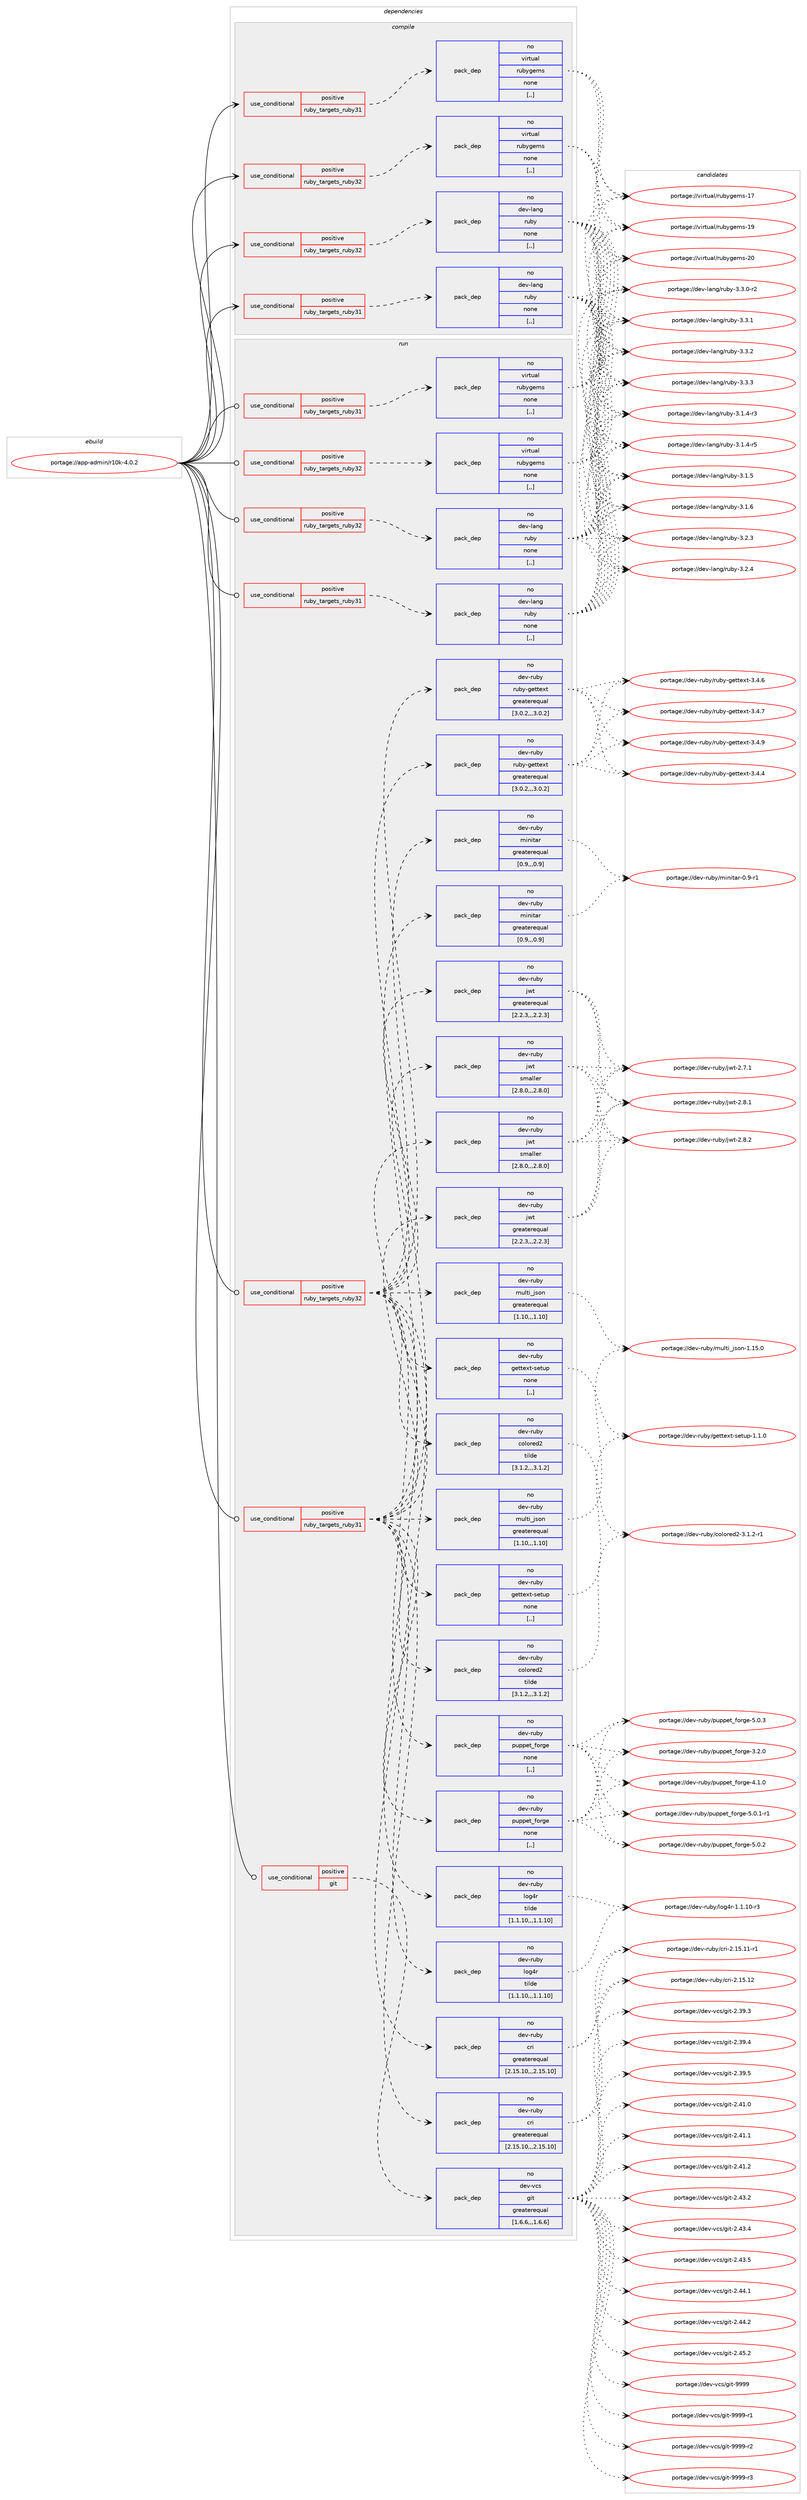 digraph prolog {

# *************
# Graph options
# *************

newrank=true;
concentrate=true;
compound=true;
graph [rankdir=LR,fontname=Helvetica,fontsize=10,ranksep=1.5];#, ranksep=2.5, nodesep=0.2];
edge  [arrowhead=vee];
node  [fontname=Helvetica,fontsize=10];

# **********
# The ebuild
# **********

subgraph cluster_leftcol {
color=gray;
rank=same;
label=<<i>ebuild</i>>;
id [label="portage://app-admin/r10k-4.0.2", color=red, width=4, href="../app-admin/r10k-4.0.2.svg"];
}

# ****************
# The dependencies
# ****************

subgraph cluster_midcol {
color=gray;
label=<<i>dependencies</i>>;
subgraph cluster_compile {
fillcolor="#eeeeee";
style=filled;
label=<<i>compile</i>>;
subgraph cond827 {
dependency3778 [label=<<TABLE BORDER="0" CELLBORDER="1" CELLSPACING="0" CELLPADDING="4"><TR><TD ROWSPAN="3" CELLPADDING="10">use_conditional</TD></TR><TR><TD>positive</TD></TR><TR><TD>ruby_targets_ruby31</TD></TR></TABLE>>, shape=none, color=red];
subgraph pack2933 {
dependency3779 [label=<<TABLE BORDER="0" CELLBORDER="1" CELLSPACING="0" CELLPADDING="4" WIDTH="220"><TR><TD ROWSPAN="6" CELLPADDING="30">pack_dep</TD></TR><TR><TD WIDTH="110">no</TD></TR><TR><TD>dev-lang</TD></TR><TR><TD>ruby</TD></TR><TR><TD>none</TD></TR><TR><TD>[,,]</TD></TR></TABLE>>, shape=none, color=blue];
}
dependency3778:e -> dependency3779:w [weight=20,style="dashed",arrowhead="vee"];
}
id:e -> dependency3778:w [weight=20,style="solid",arrowhead="vee"];
subgraph cond828 {
dependency3780 [label=<<TABLE BORDER="0" CELLBORDER="1" CELLSPACING="0" CELLPADDING="4"><TR><TD ROWSPAN="3" CELLPADDING="10">use_conditional</TD></TR><TR><TD>positive</TD></TR><TR><TD>ruby_targets_ruby31</TD></TR></TABLE>>, shape=none, color=red];
subgraph pack2934 {
dependency3781 [label=<<TABLE BORDER="0" CELLBORDER="1" CELLSPACING="0" CELLPADDING="4" WIDTH="220"><TR><TD ROWSPAN="6" CELLPADDING="30">pack_dep</TD></TR><TR><TD WIDTH="110">no</TD></TR><TR><TD>virtual</TD></TR><TR><TD>rubygems</TD></TR><TR><TD>none</TD></TR><TR><TD>[,,]</TD></TR></TABLE>>, shape=none, color=blue];
}
dependency3780:e -> dependency3781:w [weight=20,style="dashed",arrowhead="vee"];
}
id:e -> dependency3780:w [weight=20,style="solid",arrowhead="vee"];
subgraph cond829 {
dependency3782 [label=<<TABLE BORDER="0" CELLBORDER="1" CELLSPACING="0" CELLPADDING="4"><TR><TD ROWSPAN="3" CELLPADDING="10">use_conditional</TD></TR><TR><TD>positive</TD></TR><TR><TD>ruby_targets_ruby32</TD></TR></TABLE>>, shape=none, color=red];
subgraph pack2935 {
dependency3783 [label=<<TABLE BORDER="0" CELLBORDER="1" CELLSPACING="0" CELLPADDING="4" WIDTH="220"><TR><TD ROWSPAN="6" CELLPADDING="30">pack_dep</TD></TR><TR><TD WIDTH="110">no</TD></TR><TR><TD>dev-lang</TD></TR><TR><TD>ruby</TD></TR><TR><TD>none</TD></TR><TR><TD>[,,]</TD></TR></TABLE>>, shape=none, color=blue];
}
dependency3782:e -> dependency3783:w [weight=20,style="dashed",arrowhead="vee"];
}
id:e -> dependency3782:w [weight=20,style="solid",arrowhead="vee"];
subgraph cond830 {
dependency3784 [label=<<TABLE BORDER="0" CELLBORDER="1" CELLSPACING="0" CELLPADDING="4"><TR><TD ROWSPAN="3" CELLPADDING="10">use_conditional</TD></TR><TR><TD>positive</TD></TR><TR><TD>ruby_targets_ruby32</TD></TR></TABLE>>, shape=none, color=red];
subgraph pack2936 {
dependency3785 [label=<<TABLE BORDER="0" CELLBORDER="1" CELLSPACING="0" CELLPADDING="4" WIDTH="220"><TR><TD ROWSPAN="6" CELLPADDING="30">pack_dep</TD></TR><TR><TD WIDTH="110">no</TD></TR><TR><TD>virtual</TD></TR><TR><TD>rubygems</TD></TR><TR><TD>none</TD></TR><TR><TD>[,,]</TD></TR></TABLE>>, shape=none, color=blue];
}
dependency3784:e -> dependency3785:w [weight=20,style="dashed",arrowhead="vee"];
}
id:e -> dependency3784:w [weight=20,style="solid",arrowhead="vee"];
}
subgraph cluster_compileandrun {
fillcolor="#eeeeee";
style=filled;
label=<<i>compile and run</i>>;
}
subgraph cluster_run {
fillcolor="#eeeeee";
style=filled;
label=<<i>run</i>>;
subgraph cond831 {
dependency3786 [label=<<TABLE BORDER="0" CELLBORDER="1" CELLSPACING="0" CELLPADDING="4"><TR><TD ROWSPAN="3" CELLPADDING="10">use_conditional</TD></TR><TR><TD>positive</TD></TR><TR><TD>git</TD></TR></TABLE>>, shape=none, color=red];
subgraph pack2937 {
dependency3787 [label=<<TABLE BORDER="0" CELLBORDER="1" CELLSPACING="0" CELLPADDING="4" WIDTH="220"><TR><TD ROWSPAN="6" CELLPADDING="30">pack_dep</TD></TR><TR><TD WIDTH="110">no</TD></TR><TR><TD>dev-vcs</TD></TR><TR><TD>git</TD></TR><TR><TD>greaterequal</TD></TR><TR><TD>[1.6.6,,,1.6.6]</TD></TR></TABLE>>, shape=none, color=blue];
}
dependency3786:e -> dependency3787:w [weight=20,style="dashed",arrowhead="vee"];
}
id:e -> dependency3786:w [weight=20,style="solid",arrowhead="odot"];
subgraph cond832 {
dependency3788 [label=<<TABLE BORDER="0" CELLBORDER="1" CELLSPACING="0" CELLPADDING="4"><TR><TD ROWSPAN="3" CELLPADDING="10">use_conditional</TD></TR><TR><TD>positive</TD></TR><TR><TD>ruby_targets_ruby31</TD></TR></TABLE>>, shape=none, color=red];
subgraph pack2938 {
dependency3789 [label=<<TABLE BORDER="0" CELLBORDER="1" CELLSPACING="0" CELLPADDING="4" WIDTH="220"><TR><TD ROWSPAN="6" CELLPADDING="30">pack_dep</TD></TR><TR><TD WIDTH="110">no</TD></TR><TR><TD>dev-lang</TD></TR><TR><TD>ruby</TD></TR><TR><TD>none</TD></TR><TR><TD>[,,]</TD></TR></TABLE>>, shape=none, color=blue];
}
dependency3788:e -> dependency3789:w [weight=20,style="dashed",arrowhead="vee"];
}
id:e -> dependency3788:w [weight=20,style="solid",arrowhead="odot"];
subgraph cond833 {
dependency3790 [label=<<TABLE BORDER="0" CELLBORDER="1" CELLSPACING="0" CELLPADDING="4"><TR><TD ROWSPAN="3" CELLPADDING="10">use_conditional</TD></TR><TR><TD>positive</TD></TR><TR><TD>ruby_targets_ruby31</TD></TR></TABLE>>, shape=none, color=red];
subgraph pack2939 {
dependency3791 [label=<<TABLE BORDER="0" CELLBORDER="1" CELLSPACING="0" CELLPADDING="4" WIDTH="220"><TR><TD ROWSPAN="6" CELLPADDING="30">pack_dep</TD></TR><TR><TD WIDTH="110">no</TD></TR><TR><TD>dev-ruby</TD></TR><TR><TD>colored2</TD></TR><TR><TD>tilde</TD></TR><TR><TD>[3.1.2,,,3.1.2]</TD></TR></TABLE>>, shape=none, color=blue];
}
dependency3790:e -> dependency3791:w [weight=20,style="dashed",arrowhead="vee"];
subgraph pack2940 {
dependency3792 [label=<<TABLE BORDER="0" CELLBORDER="1" CELLSPACING="0" CELLPADDING="4" WIDTH="220"><TR><TD ROWSPAN="6" CELLPADDING="30">pack_dep</TD></TR><TR><TD WIDTH="110">no</TD></TR><TR><TD>dev-ruby</TD></TR><TR><TD>cri</TD></TR><TR><TD>greaterequal</TD></TR><TR><TD>[2.15.10,,,2.15.10]</TD></TR></TABLE>>, shape=none, color=blue];
}
dependency3790:e -> dependency3792:w [weight=20,style="dashed",arrowhead="vee"];
subgraph pack2941 {
dependency3793 [label=<<TABLE BORDER="0" CELLBORDER="1" CELLSPACING="0" CELLPADDING="4" WIDTH="220"><TR><TD ROWSPAN="6" CELLPADDING="30">pack_dep</TD></TR><TR><TD WIDTH="110">no</TD></TR><TR><TD>dev-ruby</TD></TR><TR><TD>gettext-setup</TD></TR><TR><TD>none</TD></TR><TR><TD>[,,]</TD></TR></TABLE>>, shape=none, color=blue];
}
dependency3790:e -> dependency3793:w [weight=20,style="dashed",arrowhead="vee"];
subgraph pack2942 {
dependency3794 [label=<<TABLE BORDER="0" CELLBORDER="1" CELLSPACING="0" CELLPADDING="4" WIDTH="220"><TR><TD ROWSPAN="6" CELLPADDING="30">pack_dep</TD></TR><TR><TD WIDTH="110">no</TD></TR><TR><TD>dev-ruby</TD></TR><TR><TD>jwt</TD></TR><TR><TD>greaterequal</TD></TR><TR><TD>[2.2.3,,,2.2.3]</TD></TR></TABLE>>, shape=none, color=blue];
}
dependency3790:e -> dependency3794:w [weight=20,style="dashed",arrowhead="vee"];
subgraph pack2943 {
dependency3795 [label=<<TABLE BORDER="0" CELLBORDER="1" CELLSPACING="0" CELLPADDING="4" WIDTH="220"><TR><TD ROWSPAN="6" CELLPADDING="30">pack_dep</TD></TR><TR><TD WIDTH="110">no</TD></TR><TR><TD>dev-ruby</TD></TR><TR><TD>jwt</TD></TR><TR><TD>smaller</TD></TR><TR><TD>[2.8.0,,,2.8.0]</TD></TR></TABLE>>, shape=none, color=blue];
}
dependency3790:e -> dependency3795:w [weight=20,style="dashed",arrowhead="vee"];
subgraph pack2944 {
dependency3796 [label=<<TABLE BORDER="0" CELLBORDER="1" CELLSPACING="0" CELLPADDING="4" WIDTH="220"><TR><TD ROWSPAN="6" CELLPADDING="30">pack_dep</TD></TR><TR><TD WIDTH="110">no</TD></TR><TR><TD>dev-ruby</TD></TR><TR><TD>ruby-gettext</TD></TR><TR><TD>greaterequal</TD></TR><TR><TD>[3.0.2,,,3.0.2]</TD></TR></TABLE>>, shape=none, color=blue];
}
dependency3790:e -> dependency3796:w [weight=20,style="dashed",arrowhead="vee"];
subgraph pack2945 {
dependency3797 [label=<<TABLE BORDER="0" CELLBORDER="1" CELLSPACING="0" CELLPADDING="4" WIDTH="220"><TR><TD ROWSPAN="6" CELLPADDING="30">pack_dep</TD></TR><TR><TD WIDTH="110">no</TD></TR><TR><TD>dev-ruby</TD></TR><TR><TD>log4r</TD></TR><TR><TD>tilde</TD></TR><TR><TD>[1.1.10,,,1.1.10]</TD></TR></TABLE>>, shape=none, color=blue];
}
dependency3790:e -> dependency3797:w [weight=20,style="dashed",arrowhead="vee"];
subgraph pack2946 {
dependency3798 [label=<<TABLE BORDER="0" CELLBORDER="1" CELLSPACING="0" CELLPADDING="4" WIDTH="220"><TR><TD ROWSPAN="6" CELLPADDING="30">pack_dep</TD></TR><TR><TD WIDTH="110">no</TD></TR><TR><TD>dev-ruby</TD></TR><TR><TD>minitar</TD></TR><TR><TD>greaterequal</TD></TR><TR><TD>[0.9,,,0.9]</TD></TR></TABLE>>, shape=none, color=blue];
}
dependency3790:e -> dependency3798:w [weight=20,style="dashed",arrowhead="vee"];
subgraph pack2947 {
dependency3799 [label=<<TABLE BORDER="0" CELLBORDER="1" CELLSPACING="0" CELLPADDING="4" WIDTH="220"><TR><TD ROWSPAN="6" CELLPADDING="30">pack_dep</TD></TR><TR><TD WIDTH="110">no</TD></TR><TR><TD>dev-ruby</TD></TR><TR><TD>multi_json</TD></TR><TR><TD>greaterequal</TD></TR><TR><TD>[1.10,,,1.10]</TD></TR></TABLE>>, shape=none, color=blue];
}
dependency3790:e -> dependency3799:w [weight=20,style="dashed",arrowhead="vee"];
subgraph pack2948 {
dependency3800 [label=<<TABLE BORDER="0" CELLBORDER="1" CELLSPACING="0" CELLPADDING="4" WIDTH="220"><TR><TD ROWSPAN="6" CELLPADDING="30">pack_dep</TD></TR><TR><TD WIDTH="110">no</TD></TR><TR><TD>dev-ruby</TD></TR><TR><TD>puppet_forge</TD></TR><TR><TD>none</TD></TR><TR><TD>[,,]</TD></TR></TABLE>>, shape=none, color=blue];
}
dependency3790:e -> dependency3800:w [weight=20,style="dashed",arrowhead="vee"];
}
id:e -> dependency3790:w [weight=20,style="solid",arrowhead="odot"];
subgraph cond834 {
dependency3801 [label=<<TABLE BORDER="0" CELLBORDER="1" CELLSPACING="0" CELLPADDING="4"><TR><TD ROWSPAN="3" CELLPADDING="10">use_conditional</TD></TR><TR><TD>positive</TD></TR><TR><TD>ruby_targets_ruby31</TD></TR></TABLE>>, shape=none, color=red];
subgraph pack2949 {
dependency3802 [label=<<TABLE BORDER="0" CELLBORDER="1" CELLSPACING="0" CELLPADDING="4" WIDTH="220"><TR><TD ROWSPAN="6" CELLPADDING="30">pack_dep</TD></TR><TR><TD WIDTH="110">no</TD></TR><TR><TD>virtual</TD></TR><TR><TD>rubygems</TD></TR><TR><TD>none</TD></TR><TR><TD>[,,]</TD></TR></TABLE>>, shape=none, color=blue];
}
dependency3801:e -> dependency3802:w [weight=20,style="dashed",arrowhead="vee"];
}
id:e -> dependency3801:w [weight=20,style="solid",arrowhead="odot"];
subgraph cond835 {
dependency3803 [label=<<TABLE BORDER="0" CELLBORDER="1" CELLSPACING="0" CELLPADDING="4"><TR><TD ROWSPAN="3" CELLPADDING="10">use_conditional</TD></TR><TR><TD>positive</TD></TR><TR><TD>ruby_targets_ruby32</TD></TR></TABLE>>, shape=none, color=red];
subgraph pack2950 {
dependency3804 [label=<<TABLE BORDER="0" CELLBORDER="1" CELLSPACING="0" CELLPADDING="4" WIDTH="220"><TR><TD ROWSPAN="6" CELLPADDING="30">pack_dep</TD></TR><TR><TD WIDTH="110">no</TD></TR><TR><TD>dev-lang</TD></TR><TR><TD>ruby</TD></TR><TR><TD>none</TD></TR><TR><TD>[,,]</TD></TR></TABLE>>, shape=none, color=blue];
}
dependency3803:e -> dependency3804:w [weight=20,style="dashed",arrowhead="vee"];
}
id:e -> dependency3803:w [weight=20,style="solid",arrowhead="odot"];
subgraph cond836 {
dependency3805 [label=<<TABLE BORDER="0" CELLBORDER="1" CELLSPACING="0" CELLPADDING="4"><TR><TD ROWSPAN="3" CELLPADDING="10">use_conditional</TD></TR><TR><TD>positive</TD></TR><TR><TD>ruby_targets_ruby32</TD></TR></TABLE>>, shape=none, color=red];
subgraph pack2951 {
dependency3806 [label=<<TABLE BORDER="0" CELLBORDER="1" CELLSPACING="0" CELLPADDING="4" WIDTH="220"><TR><TD ROWSPAN="6" CELLPADDING="30">pack_dep</TD></TR><TR><TD WIDTH="110">no</TD></TR><TR><TD>dev-ruby</TD></TR><TR><TD>colored2</TD></TR><TR><TD>tilde</TD></TR><TR><TD>[3.1.2,,,3.1.2]</TD></TR></TABLE>>, shape=none, color=blue];
}
dependency3805:e -> dependency3806:w [weight=20,style="dashed",arrowhead="vee"];
subgraph pack2952 {
dependency3807 [label=<<TABLE BORDER="0" CELLBORDER="1" CELLSPACING="0" CELLPADDING="4" WIDTH="220"><TR><TD ROWSPAN="6" CELLPADDING="30">pack_dep</TD></TR><TR><TD WIDTH="110">no</TD></TR><TR><TD>dev-ruby</TD></TR><TR><TD>cri</TD></TR><TR><TD>greaterequal</TD></TR><TR><TD>[2.15.10,,,2.15.10]</TD></TR></TABLE>>, shape=none, color=blue];
}
dependency3805:e -> dependency3807:w [weight=20,style="dashed",arrowhead="vee"];
subgraph pack2953 {
dependency3808 [label=<<TABLE BORDER="0" CELLBORDER="1" CELLSPACING="0" CELLPADDING="4" WIDTH="220"><TR><TD ROWSPAN="6" CELLPADDING="30">pack_dep</TD></TR><TR><TD WIDTH="110">no</TD></TR><TR><TD>dev-ruby</TD></TR><TR><TD>gettext-setup</TD></TR><TR><TD>none</TD></TR><TR><TD>[,,]</TD></TR></TABLE>>, shape=none, color=blue];
}
dependency3805:e -> dependency3808:w [weight=20,style="dashed",arrowhead="vee"];
subgraph pack2954 {
dependency3809 [label=<<TABLE BORDER="0" CELLBORDER="1" CELLSPACING="0" CELLPADDING="4" WIDTH="220"><TR><TD ROWSPAN="6" CELLPADDING="30">pack_dep</TD></TR><TR><TD WIDTH="110">no</TD></TR><TR><TD>dev-ruby</TD></TR><TR><TD>jwt</TD></TR><TR><TD>greaterequal</TD></TR><TR><TD>[2.2.3,,,2.2.3]</TD></TR></TABLE>>, shape=none, color=blue];
}
dependency3805:e -> dependency3809:w [weight=20,style="dashed",arrowhead="vee"];
subgraph pack2955 {
dependency3810 [label=<<TABLE BORDER="0" CELLBORDER="1" CELLSPACING="0" CELLPADDING="4" WIDTH="220"><TR><TD ROWSPAN="6" CELLPADDING="30">pack_dep</TD></TR><TR><TD WIDTH="110">no</TD></TR><TR><TD>dev-ruby</TD></TR><TR><TD>jwt</TD></TR><TR><TD>smaller</TD></TR><TR><TD>[2.8.0,,,2.8.0]</TD></TR></TABLE>>, shape=none, color=blue];
}
dependency3805:e -> dependency3810:w [weight=20,style="dashed",arrowhead="vee"];
subgraph pack2956 {
dependency3811 [label=<<TABLE BORDER="0" CELLBORDER="1" CELLSPACING="0" CELLPADDING="4" WIDTH="220"><TR><TD ROWSPAN="6" CELLPADDING="30">pack_dep</TD></TR><TR><TD WIDTH="110">no</TD></TR><TR><TD>dev-ruby</TD></TR><TR><TD>ruby-gettext</TD></TR><TR><TD>greaterequal</TD></TR><TR><TD>[3.0.2,,,3.0.2]</TD></TR></TABLE>>, shape=none, color=blue];
}
dependency3805:e -> dependency3811:w [weight=20,style="dashed",arrowhead="vee"];
subgraph pack2957 {
dependency3812 [label=<<TABLE BORDER="0" CELLBORDER="1" CELLSPACING="0" CELLPADDING="4" WIDTH="220"><TR><TD ROWSPAN="6" CELLPADDING="30">pack_dep</TD></TR><TR><TD WIDTH="110">no</TD></TR><TR><TD>dev-ruby</TD></TR><TR><TD>log4r</TD></TR><TR><TD>tilde</TD></TR><TR><TD>[1.1.10,,,1.1.10]</TD></TR></TABLE>>, shape=none, color=blue];
}
dependency3805:e -> dependency3812:w [weight=20,style="dashed",arrowhead="vee"];
subgraph pack2958 {
dependency3813 [label=<<TABLE BORDER="0" CELLBORDER="1" CELLSPACING="0" CELLPADDING="4" WIDTH="220"><TR><TD ROWSPAN="6" CELLPADDING="30">pack_dep</TD></TR><TR><TD WIDTH="110">no</TD></TR><TR><TD>dev-ruby</TD></TR><TR><TD>minitar</TD></TR><TR><TD>greaterequal</TD></TR><TR><TD>[0.9,,,0.9]</TD></TR></TABLE>>, shape=none, color=blue];
}
dependency3805:e -> dependency3813:w [weight=20,style="dashed",arrowhead="vee"];
subgraph pack2959 {
dependency3814 [label=<<TABLE BORDER="0" CELLBORDER="1" CELLSPACING="0" CELLPADDING="4" WIDTH="220"><TR><TD ROWSPAN="6" CELLPADDING="30">pack_dep</TD></TR><TR><TD WIDTH="110">no</TD></TR><TR><TD>dev-ruby</TD></TR><TR><TD>multi_json</TD></TR><TR><TD>greaterequal</TD></TR><TR><TD>[1.10,,,1.10]</TD></TR></TABLE>>, shape=none, color=blue];
}
dependency3805:e -> dependency3814:w [weight=20,style="dashed",arrowhead="vee"];
subgraph pack2960 {
dependency3815 [label=<<TABLE BORDER="0" CELLBORDER="1" CELLSPACING="0" CELLPADDING="4" WIDTH="220"><TR><TD ROWSPAN="6" CELLPADDING="30">pack_dep</TD></TR><TR><TD WIDTH="110">no</TD></TR><TR><TD>dev-ruby</TD></TR><TR><TD>puppet_forge</TD></TR><TR><TD>none</TD></TR><TR><TD>[,,]</TD></TR></TABLE>>, shape=none, color=blue];
}
dependency3805:e -> dependency3815:w [weight=20,style="dashed",arrowhead="vee"];
}
id:e -> dependency3805:w [weight=20,style="solid",arrowhead="odot"];
subgraph cond837 {
dependency3816 [label=<<TABLE BORDER="0" CELLBORDER="1" CELLSPACING="0" CELLPADDING="4"><TR><TD ROWSPAN="3" CELLPADDING="10">use_conditional</TD></TR><TR><TD>positive</TD></TR><TR><TD>ruby_targets_ruby32</TD></TR></TABLE>>, shape=none, color=red];
subgraph pack2961 {
dependency3817 [label=<<TABLE BORDER="0" CELLBORDER="1" CELLSPACING="0" CELLPADDING="4" WIDTH="220"><TR><TD ROWSPAN="6" CELLPADDING="30">pack_dep</TD></TR><TR><TD WIDTH="110">no</TD></TR><TR><TD>virtual</TD></TR><TR><TD>rubygems</TD></TR><TR><TD>none</TD></TR><TR><TD>[,,]</TD></TR></TABLE>>, shape=none, color=blue];
}
dependency3816:e -> dependency3817:w [weight=20,style="dashed",arrowhead="vee"];
}
id:e -> dependency3816:w [weight=20,style="solid",arrowhead="odot"];
}
}

# **************
# The candidates
# **************

subgraph cluster_choices {
rank=same;
color=gray;
label=<<i>candidates</i>>;

subgraph choice2933 {
color=black;
nodesep=1;
choice100101118451089711010347114117981214551464946524511451 [label="portage://dev-lang/ruby-3.1.4-r3", color=red, width=4,href="../dev-lang/ruby-3.1.4-r3.svg"];
choice100101118451089711010347114117981214551464946524511453 [label="portage://dev-lang/ruby-3.1.4-r5", color=red, width=4,href="../dev-lang/ruby-3.1.4-r5.svg"];
choice10010111845108971101034711411798121455146494653 [label="portage://dev-lang/ruby-3.1.5", color=red, width=4,href="../dev-lang/ruby-3.1.5.svg"];
choice10010111845108971101034711411798121455146494654 [label="portage://dev-lang/ruby-3.1.6", color=red, width=4,href="../dev-lang/ruby-3.1.6.svg"];
choice10010111845108971101034711411798121455146504651 [label="portage://dev-lang/ruby-3.2.3", color=red, width=4,href="../dev-lang/ruby-3.2.3.svg"];
choice10010111845108971101034711411798121455146504652 [label="portage://dev-lang/ruby-3.2.4", color=red, width=4,href="../dev-lang/ruby-3.2.4.svg"];
choice100101118451089711010347114117981214551465146484511450 [label="portage://dev-lang/ruby-3.3.0-r2", color=red, width=4,href="../dev-lang/ruby-3.3.0-r2.svg"];
choice10010111845108971101034711411798121455146514649 [label="portage://dev-lang/ruby-3.3.1", color=red, width=4,href="../dev-lang/ruby-3.3.1.svg"];
choice10010111845108971101034711411798121455146514650 [label="portage://dev-lang/ruby-3.3.2", color=red, width=4,href="../dev-lang/ruby-3.3.2.svg"];
choice10010111845108971101034711411798121455146514651 [label="portage://dev-lang/ruby-3.3.3", color=red, width=4,href="../dev-lang/ruby-3.3.3.svg"];
dependency3779:e -> choice100101118451089711010347114117981214551464946524511451:w [style=dotted,weight="100"];
dependency3779:e -> choice100101118451089711010347114117981214551464946524511453:w [style=dotted,weight="100"];
dependency3779:e -> choice10010111845108971101034711411798121455146494653:w [style=dotted,weight="100"];
dependency3779:e -> choice10010111845108971101034711411798121455146494654:w [style=dotted,weight="100"];
dependency3779:e -> choice10010111845108971101034711411798121455146504651:w [style=dotted,weight="100"];
dependency3779:e -> choice10010111845108971101034711411798121455146504652:w [style=dotted,weight="100"];
dependency3779:e -> choice100101118451089711010347114117981214551465146484511450:w [style=dotted,weight="100"];
dependency3779:e -> choice10010111845108971101034711411798121455146514649:w [style=dotted,weight="100"];
dependency3779:e -> choice10010111845108971101034711411798121455146514650:w [style=dotted,weight="100"];
dependency3779:e -> choice10010111845108971101034711411798121455146514651:w [style=dotted,weight="100"];
}
subgraph choice2934 {
color=black;
nodesep=1;
choice118105114116117971084711411798121103101109115454955 [label="portage://virtual/rubygems-17", color=red, width=4,href="../virtual/rubygems-17.svg"];
choice118105114116117971084711411798121103101109115454957 [label="portage://virtual/rubygems-19", color=red, width=4,href="../virtual/rubygems-19.svg"];
choice118105114116117971084711411798121103101109115455048 [label="portage://virtual/rubygems-20", color=red, width=4,href="../virtual/rubygems-20.svg"];
dependency3781:e -> choice118105114116117971084711411798121103101109115454955:w [style=dotted,weight="100"];
dependency3781:e -> choice118105114116117971084711411798121103101109115454957:w [style=dotted,weight="100"];
dependency3781:e -> choice118105114116117971084711411798121103101109115455048:w [style=dotted,weight="100"];
}
subgraph choice2935 {
color=black;
nodesep=1;
choice100101118451089711010347114117981214551464946524511451 [label="portage://dev-lang/ruby-3.1.4-r3", color=red, width=4,href="../dev-lang/ruby-3.1.4-r3.svg"];
choice100101118451089711010347114117981214551464946524511453 [label="portage://dev-lang/ruby-3.1.4-r5", color=red, width=4,href="../dev-lang/ruby-3.1.4-r5.svg"];
choice10010111845108971101034711411798121455146494653 [label="portage://dev-lang/ruby-3.1.5", color=red, width=4,href="../dev-lang/ruby-3.1.5.svg"];
choice10010111845108971101034711411798121455146494654 [label="portage://dev-lang/ruby-3.1.6", color=red, width=4,href="../dev-lang/ruby-3.1.6.svg"];
choice10010111845108971101034711411798121455146504651 [label="portage://dev-lang/ruby-3.2.3", color=red, width=4,href="../dev-lang/ruby-3.2.3.svg"];
choice10010111845108971101034711411798121455146504652 [label="portage://dev-lang/ruby-3.2.4", color=red, width=4,href="../dev-lang/ruby-3.2.4.svg"];
choice100101118451089711010347114117981214551465146484511450 [label="portage://dev-lang/ruby-3.3.0-r2", color=red, width=4,href="../dev-lang/ruby-3.3.0-r2.svg"];
choice10010111845108971101034711411798121455146514649 [label="portage://dev-lang/ruby-3.3.1", color=red, width=4,href="../dev-lang/ruby-3.3.1.svg"];
choice10010111845108971101034711411798121455146514650 [label="portage://dev-lang/ruby-3.3.2", color=red, width=4,href="../dev-lang/ruby-3.3.2.svg"];
choice10010111845108971101034711411798121455146514651 [label="portage://dev-lang/ruby-3.3.3", color=red, width=4,href="../dev-lang/ruby-3.3.3.svg"];
dependency3783:e -> choice100101118451089711010347114117981214551464946524511451:w [style=dotted,weight="100"];
dependency3783:e -> choice100101118451089711010347114117981214551464946524511453:w [style=dotted,weight="100"];
dependency3783:e -> choice10010111845108971101034711411798121455146494653:w [style=dotted,weight="100"];
dependency3783:e -> choice10010111845108971101034711411798121455146494654:w [style=dotted,weight="100"];
dependency3783:e -> choice10010111845108971101034711411798121455146504651:w [style=dotted,weight="100"];
dependency3783:e -> choice10010111845108971101034711411798121455146504652:w [style=dotted,weight="100"];
dependency3783:e -> choice100101118451089711010347114117981214551465146484511450:w [style=dotted,weight="100"];
dependency3783:e -> choice10010111845108971101034711411798121455146514649:w [style=dotted,weight="100"];
dependency3783:e -> choice10010111845108971101034711411798121455146514650:w [style=dotted,weight="100"];
dependency3783:e -> choice10010111845108971101034711411798121455146514651:w [style=dotted,weight="100"];
}
subgraph choice2936 {
color=black;
nodesep=1;
choice118105114116117971084711411798121103101109115454955 [label="portage://virtual/rubygems-17", color=red, width=4,href="../virtual/rubygems-17.svg"];
choice118105114116117971084711411798121103101109115454957 [label="portage://virtual/rubygems-19", color=red, width=4,href="../virtual/rubygems-19.svg"];
choice118105114116117971084711411798121103101109115455048 [label="portage://virtual/rubygems-20", color=red, width=4,href="../virtual/rubygems-20.svg"];
dependency3785:e -> choice118105114116117971084711411798121103101109115454955:w [style=dotted,weight="100"];
dependency3785:e -> choice118105114116117971084711411798121103101109115454957:w [style=dotted,weight="100"];
dependency3785:e -> choice118105114116117971084711411798121103101109115455048:w [style=dotted,weight="100"];
}
subgraph choice2937 {
color=black;
nodesep=1;
choice10010111845118991154710310511645504651574651 [label="portage://dev-vcs/git-2.39.3", color=red, width=4,href="../dev-vcs/git-2.39.3.svg"];
choice10010111845118991154710310511645504651574652 [label="portage://dev-vcs/git-2.39.4", color=red, width=4,href="../dev-vcs/git-2.39.4.svg"];
choice10010111845118991154710310511645504651574653 [label="portage://dev-vcs/git-2.39.5", color=red, width=4,href="../dev-vcs/git-2.39.5.svg"];
choice10010111845118991154710310511645504652494648 [label="portage://dev-vcs/git-2.41.0", color=red, width=4,href="../dev-vcs/git-2.41.0.svg"];
choice10010111845118991154710310511645504652494649 [label="portage://dev-vcs/git-2.41.1", color=red, width=4,href="../dev-vcs/git-2.41.1.svg"];
choice10010111845118991154710310511645504652494650 [label="portage://dev-vcs/git-2.41.2", color=red, width=4,href="../dev-vcs/git-2.41.2.svg"];
choice10010111845118991154710310511645504652514650 [label="portage://dev-vcs/git-2.43.2", color=red, width=4,href="../dev-vcs/git-2.43.2.svg"];
choice10010111845118991154710310511645504652514652 [label="portage://dev-vcs/git-2.43.4", color=red, width=4,href="../dev-vcs/git-2.43.4.svg"];
choice10010111845118991154710310511645504652514653 [label="portage://dev-vcs/git-2.43.5", color=red, width=4,href="../dev-vcs/git-2.43.5.svg"];
choice10010111845118991154710310511645504652524649 [label="portage://dev-vcs/git-2.44.1", color=red, width=4,href="../dev-vcs/git-2.44.1.svg"];
choice10010111845118991154710310511645504652524650 [label="portage://dev-vcs/git-2.44.2", color=red, width=4,href="../dev-vcs/git-2.44.2.svg"];
choice10010111845118991154710310511645504652534650 [label="portage://dev-vcs/git-2.45.2", color=red, width=4,href="../dev-vcs/git-2.45.2.svg"];
choice1001011184511899115471031051164557575757 [label="portage://dev-vcs/git-9999", color=red, width=4,href="../dev-vcs/git-9999.svg"];
choice10010111845118991154710310511645575757574511449 [label="portage://dev-vcs/git-9999-r1", color=red, width=4,href="../dev-vcs/git-9999-r1.svg"];
choice10010111845118991154710310511645575757574511450 [label="portage://dev-vcs/git-9999-r2", color=red, width=4,href="../dev-vcs/git-9999-r2.svg"];
choice10010111845118991154710310511645575757574511451 [label="portage://dev-vcs/git-9999-r3", color=red, width=4,href="../dev-vcs/git-9999-r3.svg"];
dependency3787:e -> choice10010111845118991154710310511645504651574651:w [style=dotted,weight="100"];
dependency3787:e -> choice10010111845118991154710310511645504651574652:w [style=dotted,weight="100"];
dependency3787:e -> choice10010111845118991154710310511645504651574653:w [style=dotted,weight="100"];
dependency3787:e -> choice10010111845118991154710310511645504652494648:w [style=dotted,weight="100"];
dependency3787:e -> choice10010111845118991154710310511645504652494649:w [style=dotted,weight="100"];
dependency3787:e -> choice10010111845118991154710310511645504652494650:w [style=dotted,weight="100"];
dependency3787:e -> choice10010111845118991154710310511645504652514650:w [style=dotted,weight="100"];
dependency3787:e -> choice10010111845118991154710310511645504652514652:w [style=dotted,weight="100"];
dependency3787:e -> choice10010111845118991154710310511645504652514653:w [style=dotted,weight="100"];
dependency3787:e -> choice10010111845118991154710310511645504652524649:w [style=dotted,weight="100"];
dependency3787:e -> choice10010111845118991154710310511645504652524650:w [style=dotted,weight="100"];
dependency3787:e -> choice10010111845118991154710310511645504652534650:w [style=dotted,weight="100"];
dependency3787:e -> choice1001011184511899115471031051164557575757:w [style=dotted,weight="100"];
dependency3787:e -> choice10010111845118991154710310511645575757574511449:w [style=dotted,weight="100"];
dependency3787:e -> choice10010111845118991154710310511645575757574511450:w [style=dotted,weight="100"];
dependency3787:e -> choice10010111845118991154710310511645575757574511451:w [style=dotted,weight="100"];
}
subgraph choice2938 {
color=black;
nodesep=1;
choice100101118451089711010347114117981214551464946524511451 [label="portage://dev-lang/ruby-3.1.4-r3", color=red, width=4,href="../dev-lang/ruby-3.1.4-r3.svg"];
choice100101118451089711010347114117981214551464946524511453 [label="portage://dev-lang/ruby-3.1.4-r5", color=red, width=4,href="../dev-lang/ruby-3.1.4-r5.svg"];
choice10010111845108971101034711411798121455146494653 [label="portage://dev-lang/ruby-3.1.5", color=red, width=4,href="../dev-lang/ruby-3.1.5.svg"];
choice10010111845108971101034711411798121455146494654 [label="portage://dev-lang/ruby-3.1.6", color=red, width=4,href="../dev-lang/ruby-3.1.6.svg"];
choice10010111845108971101034711411798121455146504651 [label="portage://dev-lang/ruby-3.2.3", color=red, width=4,href="../dev-lang/ruby-3.2.3.svg"];
choice10010111845108971101034711411798121455146504652 [label="portage://dev-lang/ruby-3.2.4", color=red, width=4,href="../dev-lang/ruby-3.2.4.svg"];
choice100101118451089711010347114117981214551465146484511450 [label="portage://dev-lang/ruby-3.3.0-r2", color=red, width=4,href="../dev-lang/ruby-3.3.0-r2.svg"];
choice10010111845108971101034711411798121455146514649 [label="portage://dev-lang/ruby-3.3.1", color=red, width=4,href="../dev-lang/ruby-3.3.1.svg"];
choice10010111845108971101034711411798121455146514650 [label="portage://dev-lang/ruby-3.3.2", color=red, width=4,href="../dev-lang/ruby-3.3.2.svg"];
choice10010111845108971101034711411798121455146514651 [label="portage://dev-lang/ruby-3.3.3", color=red, width=4,href="../dev-lang/ruby-3.3.3.svg"];
dependency3789:e -> choice100101118451089711010347114117981214551464946524511451:w [style=dotted,weight="100"];
dependency3789:e -> choice100101118451089711010347114117981214551464946524511453:w [style=dotted,weight="100"];
dependency3789:e -> choice10010111845108971101034711411798121455146494653:w [style=dotted,weight="100"];
dependency3789:e -> choice10010111845108971101034711411798121455146494654:w [style=dotted,weight="100"];
dependency3789:e -> choice10010111845108971101034711411798121455146504651:w [style=dotted,weight="100"];
dependency3789:e -> choice10010111845108971101034711411798121455146504652:w [style=dotted,weight="100"];
dependency3789:e -> choice100101118451089711010347114117981214551465146484511450:w [style=dotted,weight="100"];
dependency3789:e -> choice10010111845108971101034711411798121455146514649:w [style=dotted,weight="100"];
dependency3789:e -> choice10010111845108971101034711411798121455146514650:w [style=dotted,weight="100"];
dependency3789:e -> choice10010111845108971101034711411798121455146514651:w [style=dotted,weight="100"];
}
subgraph choice2939 {
color=black;
nodesep=1;
choice10010111845114117981214799111108111114101100504551464946504511449 [label="portage://dev-ruby/colored2-3.1.2-r1", color=red, width=4,href="../dev-ruby/colored2-3.1.2-r1.svg"];
dependency3791:e -> choice10010111845114117981214799111108111114101100504551464946504511449:w [style=dotted,weight="100"];
}
subgraph choice2940 {
color=black;
nodesep=1;
choice1001011184511411798121479911410545504649534649494511449 [label="portage://dev-ruby/cri-2.15.11-r1", color=red, width=4,href="../dev-ruby/cri-2.15.11-r1.svg"];
choice100101118451141179812147991141054550464953464950 [label="portage://dev-ruby/cri-2.15.12", color=red, width=4,href="../dev-ruby/cri-2.15.12.svg"];
dependency3792:e -> choice1001011184511411798121479911410545504649534649494511449:w [style=dotted,weight="100"];
dependency3792:e -> choice100101118451141179812147991141054550464953464950:w [style=dotted,weight="100"];
}
subgraph choice2941 {
color=black;
nodesep=1;
choice10010111845114117981214710310111611610112011645115101116117112454946494648 [label="portage://dev-ruby/gettext-setup-1.1.0", color=red, width=4,href="../dev-ruby/gettext-setup-1.1.0.svg"];
dependency3793:e -> choice10010111845114117981214710310111611610112011645115101116117112454946494648:w [style=dotted,weight="100"];
}
subgraph choice2942 {
color=black;
nodesep=1;
choice100101118451141179812147106119116455046554649 [label="portage://dev-ruby/jwt-2.7.1", color=red, width=4,href="../dev-ruby/jwt-2.7.1.svg"];
choice100101118451141179812147106119116455046564649 [label="portage://dev-ruby/jwt-2.8.1", color=red, width=4,href="../dev-ruby/jwt-2.8.1.svg"];
choice100101118451141179812147106119116455046564650 [label="portage://dev-ruby/jwt-2.8.2", color=red, width=4,href="../dev-ruby/jwt-2.8.2.svg"];
dependency3794:e -> choice100101118451141179812147106119116455046554649:w [style=dotted,weight="100"];
dependency3794:e -> choice100101118451141179812147106119116455046564649:w [style=dotted,weight="100"];
dependency3794:e -> choice100101118451141179812147106119116455046564650:w [style=dotted,weight="100"];
}
subgraph choice2943 {
color=black;
nodesep=1;
choice100101118451141179812147106119116455046554649 [label="portage://dev-ruby/jwt-2.7.1", color=red, width=4,href="../dev-ruby/jwt-2.7.1.svg"];
choice100101118451141179812147106119116455046564649 [label="portage://dev-ruby/jwt-2.8.1", color=red, width=4,href="../dev-ruby/jwt-2.8.1.svg"];
choice100101118451141179812147106119116455046564650 [label="portage://dev-ruby/jwt-2.8.2", color=red, width=4,href="../dev-ruby/jwt-2.8.2.svg"];
dependency3795:e -> choice100101118451141179812147106119116455046554649:w [style=dotted,weight="100"];
dependency3795:e -> choice100101118451141179812147106119116455046564649:w [style=dotted,weight="100"];
dependency3795:e -> choice100101118451141179812147106119116455046564650:w [style=dotted,weight="100"];
}
subgraph choice2944 {
color=black;
nodesep=1;
choice1001011184511411798121471141179812145103101116116101120116455146524652 [label="portage://dev-ruby/ruby-gettext-3.4.4", color=red, width=4,href="../dev-ruby/ruby-gettext-3.4.4.svg"];
choice1001011184511411798121471141179812145103101116116101120116455146524654 [label="portage://dev-ruby/ruby-gettext-3.4.6", color=red, width=4,href="../dev-ruby/ruby-gettext-3.4.6.svg"];
choice1001011184511411798121471141179812145103101116116101120116455146524655 [label="portage://dev-ruby/ruby-gettext-3.4.7", color=red, width=4,href="../dev-ruby/ruby-gettext-3.4.7.svg"];
choice1001011184511411798121471141179812145103101116116101120116455146524657 [label="portage://dev-ruby/ruby-gettext-3.4.9", color=red, width=4,href="../dev-ruby/ruby-gettext-3.4.9.svg"];
dependency3796:e -> choice1001011184511411798121471141179812145103101116116101120116455146524652:w [style=dotted,weight="100"];
dependency3796:e -> choice1001011184511411798121471141179812145103101116116101120116455146524654:w [style=dotted,weight="100"];
dependency3796:e -> choice1001011184511411798121471141179812145103101116116101120116455146524655:w [style=dotted,weight="100"];
dependency3796:e -> choice1001011184511411798121471141179812145103101116116101120116455146524657:w [style=dotted,weight="100"];
}
subgraph choice2945 {
color=black;
nodesep=1;
choice10010111845114117981214710811110352114454946494649484511451 [label="portage://dev-ruby/log4r-1.1.10-r3", color=red, width=4,href="../dev-ruby/log4r-1.1.10-r3.svg"];
dependency3797:e -> choice10010111845114117981214710811110352114454946494649484511451:w [style=dotted,weight="100"];
}
subgraph choice2946 {
color=black;
nodesep=1;
choice10010111845114117981214710910511010511697114454846574511449 [label="portage://dev-ruby/minitar-0.9-r1", color=red, width=4,href="../dev-ruby/minitar-0.9-r1.svg"];
dependency3798:e -> choice10010111845114117981214710910511010511697114454846574511449:w [style=dotted,weight="100"];
}
subgraph choice2947 {
color=black;
nodesep=1;
choice1001011184511411798121471091171081161059510611511111045494649534648 [label="portage://dev-ruby/multi_json-1.15.0", color=red, width=4,href="../dev-ruby/multi_json-1.15.0.svg"];
dependency3799:e -> choice1001011184511411798121471091171081161059510611511111045494649534648:w [style=dotted,weight="100"];
}
subgraph choice2948 {
color=black;
nodesep=1;
choice10010111845114117981214711211711211210111695102111114103101455146504648 [label="portage://dev-ruby/puppet_forge-3.2.0", color=red, width=4,href="../dev-ruby/puppet_forge-3.2.0.svg"];
choice10010111845114117981214711211711211210111695102111114103101455246494648 [label="portage://dev-ruby/puppet_forge-4.1.0", color=red, width=4,href="../dev-ruby/puppet_forge-4.1.0.svg"];
choice100101118451141179812147112117112112101116951021111141031014553464846494511449 [label="portage://dev-ruby/puppet_forge-5.0.1-r1", color=red, width=4,href="../dev-ruby/puppet_forge-5.0.1-r1.svg"];
choice10010111845114117981214711211711211210111695102111114103101455346484650 [label="portage://dev-ruby/puppet_forge-5.0.2", color=red, width=4,href="../dev-ruby/puppet_forge-5.0.2.svg"];
choice10010111845114117981214711211711211210111695102111114103101455346484651 [label="portage://dev-ruby/puppet_forge-5.0.3", color=red, width=4,href="../dev-ruby/puppet_forge-5.0.3.svg"];
dependency3800:e -> choice10010111845114117981214711211711211210111695102111114103101455146504648:w [style=dotted,weight="100"];
dependency3800:e -> choice10010111845114117981214711211711211210111695102111114103101455246494648:w [style=dotted,weight="100"];
dependency3800:e -> choice100101118451141179812147112117112112101116951021111141031014553464846494511449:w [style=dotted,weight="100"];
dependency3800:e -> choice10010111845114117981214711211711211210111695102111114103101455346484650:w [style=dotted,weight="100"];
dependency3800:e -> choice10010111845114117981214711211711211210111695102111114103101455346484651:w [style=dotted,weight="100"];
}
subgraph choice2949 {
color=black;
nodesep=1;
choice118105114116117971084711411798121103101109115454955 [label="portage://virtual/rubygems-17", color=red, width=4,href="../virtual/rubygems-17.svg"];
choice118105114116117971084711411798121103101109115454957 [label="portage://virtual/rubygems-19", color=red, width=4,href="../virtual/rubygems-19.svg"];
choice118105114116117971084711411798121103101109115455048 [label="portage://virtual/rubygems-20", color=red, width=4,href="../virtual/rubygems-20.svg"];
dependency3802:e -> choice118105114116117971084711411798121103101109115454955:w [style=dotted,weight="100"];
dependency3802:e -> choice118105114116117971084711411798121103101109115454957:w [style=dotted,weight="100"];
dependency3802:e -> choice118105114116117971084711411798121103101109115455048:w [style=dotted,weight="100"];
}
subgraph choice2950 {
color=black;
nodesep=1;
choice100101118451089711010347114117981214551464946524511451 [label="portage://dev-lang/ruby-3.1.4-r3", color=red, width=4,href="../dev-lang/ruby-3.1.4-r3.svg"];
choice100101118451089711010347114117981214551464946524511453 [label="portage://dev-lang/ruby-3.1.4-r5", color=red, width=4,href="../dev-lang/ruby-3.1.4-r5.svg"];
choice10010111845108971101034711411798121455146494653 [label="portage://dev-lang/ruby-3.1.5", color=red, width=4,href="../dev-lang/ruby-3.1.5.svg"];
choice10010111845108971101034711411798121455146494654 [label="portage://dev-lang/ruby-3.1.6", color=red, width=4,href="../dev-lang/ruby-3.1.6.svg"];
choice10010111845108971101034711411798121455146504651 [label="portage://dev-lang/ruby-3.2.3", color=red, width=4,href="../dev-lang/ruby-3.2.3.svg"];
choice10010111845108971101034711411798121455146504652 [label="portage://dev-lang/ruby-3.2.4", color=red, width=4,href="../dev-lang/ruby-3.2.4.svg"];
choice100101118451089711010347114117981214551465146484511450 [label="portage://dev-lang/ruby-3.3.0-r2", color=red, width=4,href="../dev-lang/ruby-3.3.0-r2.svg"];
choice10010111845108971101034711411798121455146514649 [label="portage://dev-lang/ruby-3.3.1", color=red, width=4,href="../dev-lang/ruby-3.3.1.svg"];
choice10010111845108971101034711411798121455146514650 [label="portage://dev-lang/ruby-3.3.2", color=red, width=4,href="../dev-lang/ruby-3.3.2.svg"];
choice10010111845108971101034711411798121455146514651 [label="portage://dev-lang/ruby-3.3.3", color=red, width=4,href="../dev-lang/ruby-3.3.3.svg"];
dependency3804:e -> choice100101118451089711010347114117981214551464946524511451:w [style=dotted,weight="100"];
dependency3804:e -> choice100101118451089711010347114117981214551464946524511453:w [style=dotted,weight="100"];
dependency3804:e -> choice10010111845108971101034711411798121455146494653:w [style=dotted,weight="100"];
dependency3804:e -> choice10010111845108971101034711411798121455146494654:w [style=dotted,weight="100"];
dependency3804:e -> choice10010111845108971101034711411798121455146504651:w [style=dotted,weight="100"];
dependency3804:e -> choice10010111845108971101034711411798121455146504652:w [style=dotted,weight="100"];
dependency3804:e -> choice100101118451089711010347114117981214551465146484511450:w [style=dotted,weight="100"];
dependency3804:e -> choice10010111845108971101034711411798121455146514649:w [style=dotted,weight="100"];
dependency3804:e -> choice10010111845108971101034711411798121455146514650:w [style=dotted,weight="100"];
dependency3804:e -> choice10010111845108971101034711411798121455146514651:w [style=dotted,weight="100"];
}
subgraph choice2951 {
color=black;
nodesep=1;
choice10010111845114117981214799111108111114101100504551464946504511449 [label="portage://dev-ruby/colored2-3.1.2-r1", color=red, width=4,href="../dev-ruby/colored2-3.1.2-r1.svg"];
dependency3806:e -> choice10010111845114117981214799111108111114101100504551464946504511449:w [style=dotted,weight="100"];
}
subgraph choice2952 {
color=black;
nodesep=1;
choice1001011184511411798121479911410545504649534649494511449 [label="portage://dev-ruby/cri-2.15.11-r1", color=red, width=4,href="../dev-ruby/cri-2.15.11-r1.svg"];
choice100101118451141179812147991141054550464953464950 [label="portage://dev-ruby/cri-2.15.12", color=red, width=4,href="../dev-ruby/cri-2.15.12.svg"];
dependency3807:e -> choice1001011184511411798121479911410545504649534649494511449:w [style=dotted,weight="100"];
dependency3807:e -> choice100101118451141179812147991141054550464953464950:w [style=dotted,weight="100"];
}
subgraph choice2953 {
color=black;
nodesep=1;
choice10010111845114117981214710310111611610112011645115101116117112454946494648 [label="portage://dev-ruby/gettext-setup-1.1.0", color=red, width=4,href="../dev-ruby/gettext-setup-1.1.0.svg"];
dependency3808:e -> choice10010111845114117981214710310111611610112011645115101116117112454946494648:w [style=dotted,weight="100"];
}
subgraph choice2954 {
color=black;
nodesep=1;
choice100101118451141179812147106119116455046554649 [label="portage://dev-ruby/jwt-2.7.1", color=red, width=4,href="../dev-ruby/jwt-2.7.1.svg"];
choice100101118451141179812147106119116455046564649 [label="portage://dev-ruby/jwt-2.8.1", color=red, width=4,href="../dev-ruby/jwt-2.8.1.svg"];
choice100101118451141179812147106119116455046564650 [label="portage://dev-ruby/jwt-2.8.2", color=red, width=4,href="../dev-ruby/jwt-2.8.2.svg"];
dependency3809:e -> choice100101118451141179812147106119116455046554649:w [style=dotted,weight="100"];
dependency3809:e -> choice100101118451141179812147106119116455046564649:w [style=dotted,weight="100"];
dependency3809:e -> choice100101118451141179812147106119116455046564650:w [style=dotted,weight="100"];
}
subgraph choice2955 {
color=black;
nodesep=1;
choice100101118451141179812147106119116455046554649 [label="portage://dev-ruby/jwt-2.7.1", color=red, width=4,href="../dev-ruby/jwt-2.7.1.svg"];
choice100101118451141179812147106119116455046564649 [label="portage://dev-ruby/jwt-2.8.1", color=red, width=4,href="../dev-ruby/jwt-2.8.1.svg"];
choice100101118451141179812147106119116455046564650 [label="portage://dev-ruby/jwt-2.8.2", color=red, width=4,href="../dev-ruby/jwt-2.8.2.svg"];
dependency3810:e -> choice100101118451141179812147106119116455046554649:w [style=dotted,weight="100"];
dependency3810:e -> choice100101118451141179812147106119116455046564649:w [style=dotted,weight="100"];
dependency3810:e -> choice100101118451141179812147106119116455046564650:w [style=dotted,weight="100"];
}
subgraph choice2956 {
color=black;
nodesep=1;
choice1001011184511411798121471141179812145103101116116101120116455146524652 [label="portage://dev-ruby/ruby-gettext-3.4.4", color=red, width=4,href="../dev-ruby/ruby-gettext-3.4.4.svg"];
choice1001011184511411798121471141179812145103101116116101120116455146524654 [label="portage://dev-ruby/ruby-gettext-3.4.6", color=red, width=4,href="../dev-ruby/ruby-gettext-3.4.6.svg"];
choice1001011184511411798121471141179812145103101116116101120116455146524655 [label="portage://dev-ruby/ruby-gettext-3.4.7", color=red, width=4,href="../dev-ruby/ruby-gettext-3.4.7.svg"];
choice1001011184511411798121471141179812145103101116116101120116455146524657 [label="portage://dev-ruby/ruby-gettext-3.4.9", color=red, width=4,href="../dev-ruby/ruby-gettext-3.4.9.svg"];
dependency3811:e -> choice1001011184511411798121471141179812145103101116116101120116455146524652:w [style=dotted,weight="100"];
dependency3811:e -> choice1001011184511411798121471141179812145103101116116101120116455146524654:w [style=dotted,weight="100"];
dependency3811:e -> choice1001011184511411798121471141179812145103101116116101120116455146524655:w [style=dotted,weight="100"];
dependency3811:e -> choice1001011184511411798121471141179812145103101116116101120116455146524657:w [style=dotted,weight="100"];
}
subgraph choice2957 {
color=black;
nodesep=1;
choice10010111845114117981214710811110352114454946494649484511451 [label="portage://dev-ruby/log4r-1.1.10-r3", color=red, width=4,href="../dev-ruby/log4r-1.1.10-r3.svg"];
dependency3812:e -> choice10010111845114117981214710811110352114454946494649484511451:w [style=dotted,weight="100"];
}
subgraph choice2958 {
color=black;
nodesep=1;
choice10010111845114117981214710910511010511697114454846574511449 [label="portage://dev-ruby/minitar-0.9-r1", color=red, width=4,href="../dev-ruby/minitar-0.9-r1.svg"];
dependency3813:e -> choice10010111845114117981214710910511010511697114454846574511449:w [style=dotted,weight="100"];
}
subgraph choice2959 {
color=black;
nodesep=1;
choice1001011184511411798121471091171081161059510611511111045494649534648 [label="portage://dev-ruby/multi_json-1.15.0", color=red, width=4,href="../dev-ruby/multi_json-1.15.0.svg"];
dependency3814:e -> choice1001011184511411798121471091171081161059510611511111045494649534648:w [style=dotted,weight="100"];
}
subgraph choice2960 {
color=black;
nodesep=1;
choice10010111845114117981214711211711211210111695102111114103101455146504648 [label="portage://dev-ruby/puppet_forge-3.2.0", color=red, width=4,href="../dev-ruby/puppet_forge-3.2.0.svg"];
choice10010111845114117981214711211711211210111695102111114103101455246494648 [label="portage://dev-ruby/puppet_forge-4.1.0", color=red, width=4,href="../dev-ruby/puppet_forge-4.1.0.svg"];
choice100101118451141179812147112117112112101116951021111141031014553464846494511449 [label="portage://dev-ruby/puppet_forge-5.0.1-r1", color=red, width=4,href="../dev-ruby/puppet_forge-5.0.1-r1.svg"];
choice10010111845114117981214711211711211210111695102111114103101455346484650 [label="portage://dev-ruby/puppet_forge-5.0.2", color=red, width=4,href="../dev-ruby/puppet_forge-5.0.2.svg"];
choice10010111845114117981214711211711211210111695102111114103101455346484651 [label="portage://dev-ruby/puppet_forge-5.0.3", color=red, width=4,href="../dev-ruby/puppet_forge-5.0.3.svg"];
dependency3815:e -> choice10010111845114117981214711211711211210111695102111114103101455146504648:w [style=dotted,weight="100"];
dependency3815:e -> choice10010111845114117981214711211711211210111695102111114103101455246494648:w [style=dotted,weight="100"];
dependency3815:e -> choice100101118451141179812147112117112112101116951021111141031014553464846494511449:w [style=dotted,weight="100"];
dependency3815:e -> choice10010111845114117981214711211711211210111695102111114103101455346484650:w [style=dotted,weight="100"];
dependency3815:e -> choice10010111845114117981214711211711211210111695102111114103101455346484651:w [style=dotted,weight="100"];
}
subgraph choice2961 {
color=black;
nodesep=1;
choice118105114116117971084711411798121103101109115454955 [label="portage://virtual/rubygems-17", color=red, width=4,href="../virtual/rubygems-17.svg"];
choice118105114116117971084711411798121103101109115454957 [label="portage://virtual/rubygems-19", color=red, width=4,href="../virtual/rubygems-19.svg"];
choice118105114116117971084711411798121103101109115455048 [label="portage://virtual/rubygems-20", color=red, width=4,href="../virtual/rubygems-20.svg"];
dependency3817:e -> choice118105114116117971084711411798121103101109115454955:w [style=dotted,weight="100"];
dependency3817:e -> choice118105114116117971084711411798121103101109115454957:w [style=dotted,weight="100"];
dependency3817:e -> choice118105114116117971084711411798121103101109115455048:w [style=dotted,weight="100"];
}
}

}
